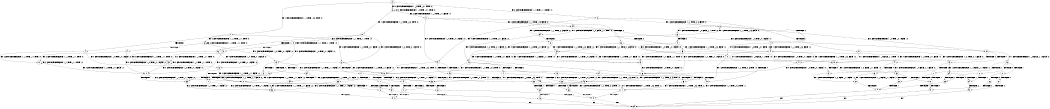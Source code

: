 digraph BCG {
size = "7, 10.5";
center = TRUE;
node [shape = circle];
0 [peripheries = 2];
0 -> 1 [label = "EX !1 !ATOMIC_EXCH_BRANCH (1, +1, TRUE, +0, 3, TRUE) !:0:"];
0 -> 2 [label = "EX !2 !ATOMIC_EXCH_BRANCH (1, +1, TRUE, +1, 1, FALSE) !:0:"];
0 -> 3 [label = "EX !0 !ATOMIC_EXCH_BRANCH (1, +0, TRUE, +0, 1, TRUE) !:0:"];
1 -> 4 [label = "TERMINATE !1"];
1 -> 5 [label = "EX !2 !ATOMIC_EXCH_BRANCH (1, +1, TRUE, +1, 1, TRUE) !:0:"];
1 -> 6 [label = "EX !0 !ATOMIC_EXCH_BRANCH (1, +0, TRUE, +0, 1, FALSE) !:0:"];
2 -> 7 [label = "TERMINATE !2"];
2 -> 8 [label = "EX !1 !ATOMIC_EXCH_BRANCH (1, +1, TRUE, +0, 3, FALSE) !:0:"];
2 -> 9 [label = "EX !0 !ATOMIC_EXCH_BRANCH (1, +0, TRUE, +0, 1, FALSE) !:0:"];
3 -> 10 [label = "EX !1 !ATOMIC_EXCH_BRANCH (1, +1, TRUE, +0, 3, TRUE) !:0:"];
3 -> 11 [label = "EX !2 !ATOMIC_EXCH_BRANCH (1, +1, TRUE, +1, 1, FALSE) !:0:"];
3 -> 3 [label = "EX !0 !ATOMIC_EXCH_BRANCH (1, +0, TRUE, +0, 1, TRUE) !:0:"];
4 -> 12 [label = "EX !2 !ATOMIC_EXCH_BRANCH (1, +1, TRUE, +1, 1, TRUE) !:0:"];
4 -> 13 [label = "EX !0 !ATOMIC_EXCH_BRANCH (1, +0, TRUE, +0, 1, FALSE) !:0:"];
5 -> 14 [label = "TERMINATE !1"];
5 -> 15 [label = "EX !0 !ATOMIC_EXCH_BRANCH (1, +0, TRUE, +0, 1, FALSE) !:0:"];
5 -> 5 [label = "EX !2 !ATOMIC_EXCH_BRANCH (1, +1, TRUE, +1, 1, TRUE) !:0:"];
6 -> 16 [label = "TERMINATE !1"];
6 -> 17 [label = "TERMINATE !0"];
6 -> 18 [label = "EX !2 !ATOMIC_EXCH_BRANCH (1, +1, TRUE, +1, 1, FALSE) !:0:"];
7 -> 19 [label = "EX !1 !ATOMIC_EXCH_BRANCH (1, +1, TRUE, +0, 3, FALSE) !:0:"];
7 -> 20 [label = "EX !0 !ATOMIC_EXCH_BRANCH (1, +0, TRUE, +0, 1, FALSE) !:0:"];
8 -> 21 [label = "TERMINATE !2"];
8 -> 22 [label = "EX !0 !ATOMIC_EXCH_BRANCH (1, +0, TRUE, +0, 1, FALSE) !:0:"];
8 -> 23 [label = "EX !1 !ATOMIC_EXCH_BRANCH (1, +0, FALSE, +1, 1, TRUE) !:0:"];
9 -> 24 [label = "TERMINATE !2"];
9 -> 25 [label = "TERMINATE !0"];
9 -> 18 [label = "EX !1 !ATOMIC_EXCH_BRANCH (1, +1, TRUE, +0, 3, TRUE) !:0:"];
10 -> 26 [label = "TERMINATE !1"];
10 -> 27 [label = "EX !2 !ATOMIC_EXCH_BRANCH (1, +1, TRUE, +1, 1, TRUE) !:0:"];
10 -> 6 [label = "EX !0 !ATOMIC_EXCH_BRANCH (1, +0, TRUE, +0, 1, FALSE) !:0:"];
11 -> 28 [label = "TERMINATE !2"];
11 -> 29 [label = "EX !1 !ATOMIC_EXCH_BRANCH (1, +1, TRUE, +0, 3, FALSE) !:0:"];
11 -> 9 [label = "EX !0 !ATOMIC_EXCH_BRANCH (1, +0, TRUE, +0, 1, FALSE) !:0:"];
12 -> 30 [label = "EX !0 !ATOMIC_EXCH_BRANCH (1, +0, TRUE, +0, 1, FALSE) !:0:"];
12 -> 12 [label = "EX !2 !ATOMIC_EXCH_BRANCH (1, +1, TRUE, +1, 1, TRUE) !:0:"];
13 -> 31 [label = "TERMINATE !0"];
13 -> 32 [label = "EX !2 !ATOMIC_EXCH_BRANCH (1, +1, TRUE, +1, 1, FALSE) !:0:"];
14 -> 30 [label = "EX !0 !ATOMIC_EXCH_BRANCH (1, +0, TRUE, +0, 1, FALSE) !:0:"];
14 -> 12 [label = "EX !2 !ATOMIC_EXCH_BRANCH (1, +1, TRUE, +1, 1, TRUE) !:0:"];
15 -> 33 [label = "TERMINATE !1"];
15 -> 34 [label = "TERMINATE !0"];
15 -> 18 [label = "EX !2 !ATOMIC_EXCH_BRANCH (1, +1, TRUE, +1, 1, FALSE) !:0:"];
16 -> 31 [label = "TERMINATE !0"];
16 -> 32 [label = "EX !2 !ATOMIC_EXCH_BRANCH (1, +1, TRUE, +1, 1, FALSE) !:0:"];
17 -> 35 [label = "TERMINATE !1"];
17 -> 36 [label = "EX !2 !ATOMIC_EXCH_BRANCH (1, +1, TRUE, +1, 1, FALSE) !:1:"];
18 -> 37 [label = "TERMINATE !1"];
18 -> 38 [label = "TERMINATE !2"];
18 -> 39 [label = "TERMINATE !0"];
19 -> 40 [label = "EX !0 !ATOMIC_EXCH_BRANCH (1, +0, TRUE, +0, 1, FALSE) !:0:"];
19 -> 41 [label = "EX !1 !ATOMIC_EXCH_BRANCH (1, +0, FALSE, +1, 1, TRUE) !:0:"];
20 -> 42 [label = "TERMINATE !0"];
20 -> 43 [label = "EX !1 !ATOMIC_EXCH_BRANCH (1, +1, TRUE, +0, 3, TRUE) !:0:"];
21 -> 40 [label = "EX !0 !ATOMIC_EXCH_BRANCH (1, +0, TRUE, +0, 1, FALSE) !:0:"];
21 -> 41 [label = "EX !1 !ATOMIC_EXCH_BRANCH (1, +0, FALSE, +1, 1, TRUE) !:0:"];
22 -> 44 [label = "TERMINATE !2"];
22 -> 45 [label = "TERMINATE !0"];
22 -> 46 [label = "EX !1 !ATOMIC_EXCH_BRANCH (1, +0, FALSE, +1, 1, FALSE) !:0:"];
23 -> 47 [label = "TERMINATE !2"];
23 -> 48 [label = "EX !0 !ATOMIC_EXCH_BRANCH (1, +0, TRUE, +0, 1, FALSE) !:0:"];
23 -> 8 [label = "EX !1 !ATOMIC_EXCH_BRANCH (1, +1, TRUE, +0, 3, FALSE) !:0:"];
24 -> 42 [label = "TERMINATE !0"];
24 -> 43 [label = "EX !1 !ATOMIC_EXCH_BRANCH (1, +1, TRUE, +0, 3, TRUE) !:0:"];
25 -> 49 [label = "TERMINATE !2"];
25 -> 36 [label = "EX !1 !ATOMIC_EXCH_BRANCH (1, +1, TRUE, +0, 3, TRUE) !:1:"];
26 -> 50 [label = "EX !2 !ATOMIC_EXCH_BRANCH (1, +1, TRUE, +1, 1, TRUE) !:0:"];
26 -> 13 [label = "EX !0 !ATOMIC_EXCH_BRANCH (1, +0, TRUE, +0, 1, FALSE) !:0:"];
27 -> 51 [label = "TERMINATE !1"];
27 -> 27 [label = "EX !2 !ATOMIC_EXCH_BRANCH (1, +1, TRUE, +1, 1, TRUE) !:0:"];
27 -> 15 [label = "EX !0 !ATOMIC_EXCH_BRANCH (1, +0, TRUE, +0, 1, FALSE) !:0:"];
28 -> 52 [label = "EX !1 !ATOMIC_EXCH_BRANCH (1, +1, TRUE, +0, 3, FALSE) !:0:"];
28 -> 20 [label = "EX !0 !ATOMIC_EXCH_BRANCH (1, +0, TRUE, +0, 1, FALSE) !:0:"];
29 -> 53 [label = "TERMINATE !2"];
29 -> 54 [label = "EX !1 !ATOMIC_EXCH_BRANCH (1, +0, FALSE, +1, 1, TRUE) !:0:"];
29 -> 22 [label = "EX !0 !ATOMIC_EXCH_BRANCH (1, +0, TRUE, +0, 1, FALSE) !:0:"];
30 -> 55 [label = "TERMINATE !0"];
30 -> 32 [label = "EX !2 !ATOMIC_EXCH_BRANCH (1, +1, TRUE, +1, 1, FALSE) !:0:"];
31 -> 56 [label = "EX !2 !ATOMIC_EXCH_BRANCH (1, +1, TRUE, +1, 1, FALSE) !:2:"];
32 -> 57 [label = "TERMINATE !2"];
32 -> 58 [label = "TERMINATE !0"];
33 -> 55 [label = "TERMINATE !0"];
33 -> 32 [label = "EX !2 !ATOMIC_EXCH_BRANCH (1, +1, TRUE, +1, 1, FALSE) !:0:"];
34 -> 59 [label = "TERMINATE !1"];
34 -> 36 [label = "EX !2 !ATOMIC_EXCH_BRANCH (1, +1, TRUE, +1, 1, FALSE) !:1:"];
35 -> 56 [label = "EX !2 !ATOMIC_EXCH_BRANCH (1, +1, TRUE, +1, 1, FALSE) !:2:"];
36 -> 60 [label = "TERMINATE !1"];
36 -> 61 [label = "TERMINATE !2"];
37 -> 57 [label = "TERMINATE !2"];
37 -> 58 [label = "TERMINATE !0"];
38 -> 62 [label = "TERMINATE !1"];
38 -> 63 [label = "TERMINATE !0"];
39 -> 60 [label = "TERMINATE !1"];
39 -> 61 [label = "TERMINATE !2"];
40 -> 64 [label = "TERMINATE !0"];
40 -> 65 [label = "EX !1 !ATOMIC_EXCH_BRANCH (1, +0, FALSE, +1, 1, FALSE) !:0:"];
41 -> 66 [label = "EX !0 !ATOMIC_EXCH_BRANCH (1, +0, TRUE, +0, 1, FALSE) !:0:"];
41 -> 19 [label = "EX !1 !ATOMIC_EXCH_BRANCH (1, +1, TRUE, +0, 3, FALSE) !:0:"];
42 -> 67 [label = "EX !1 !ATOMIC_EXCH_BRANCH (1, +1, TRUE, +0, 3, TRUE) !:1:"];
43 -> 62 [label = "TERMINATE !1"];
43 -> 63 [label = "TERMINATE !0"];
44 -> 64 [label = "TERMINATE !0"];
44 -> 65 [label = "EX !1 !ATOMIC_EXCH_BRANCH (1, +0, FALSE, +1, 1, FALSE) !:0:"];
45 -> 68 [label = "TERMINATE !2"];
45 -> 69 [label = "EX !1 !ATOMIC_EXCH_BRANCH (1, +0, FALSE, +1, 1, FALSE) !:1:"];
46 -> 70 [label = "TERMINATE !1"];
46 -> 71 [label = "TERMINATE !2"];
46 -> 72 [label = "TERMINATE !0"];
47 -> 66 [label = "EX !0 !ATOMIC_EXCH_BRANCH (1, +0, TRUE, +0, 1, FALSE) !:0:"];
47 -> 19 [label = "EX !1 !ATOMIC_EXCH_BRANCH (1, +1, TRUE, +0, 3, FALSE) !:0:"];
48 -> 73 [label = "TERMINATE !2"];
48 -> 74 [label = "TERMINATE !0"];
48 -> 18 [label = "EX !1 !ATOMIC_EXCH_BRANCH (1, +1, TRUE, +0, 3, TRUE) !:0:"];
49 -> 67 [label = "EX !1 !ATOMIC_EXCH_BRANCH (1, +1, TRUE, +0, 3, TRUE) !:1:"];
50 -> 50 [label = "EX !2 !ATOMIC_EXCH_BRANCH (1, +1, TRUE, +1, 1, TRUE) !:0:"];
50 -> 30 [label = "EX !0 !ATOMIC_EXCH_BRANCH (1, +0, TRUE, +0, 1, FALSE) !:0:"];
51 -> 50 [label = "EX !2 !ATOMIC_EXCH_BRANCH (1, +1, TRUE, +1, 1, TRUE) !:0:"];
51 -> 30 [label = "EX !0 !ATOMIC_EXCH_BRANCH (1, +0, TRUE, +0, 1, FALSE) !:0:"];
52 -> 75 [label = "EX !1 !ATOMIC_EXCH_BRANCH (1, +0, FALSE, +1, 1, TRUE) !:0:"];
52 -> 40 [label = "EX !0 !ATOMIC_EXCH_BRANCH (1, +0, TRUE, +0, 1, FALSE) !:0:"];
53 -> 75 [label = "EX !1 !ATOMIC_EXCH_BRANCH (1, +0, FALSE, +1, 1, TRUE) !:0:"];
53 -> 40 [label = "EX !0 !ATOMIC_EXCH_BRANCH (1, +0, TRUE, +0, 1, FALSE) !:0:"];
54 -> 76 [label = "TERMINATE !2"];
54 -> 29 [label = "EX !1 !ATOMIC_EXCH_BRANCH (1, +1, TRUE, +0, 3, FALSE) !:0:"];
54 -> 48 [label = "EX !0 !ATOMIC_EXCH_BRANCH (1, +0, TRUE, +0, 1, FALSE) !:0:"];
55 -> 56 [label = "EX !2 !ATOMIC_EXCH_BRANCH (1, +1, TRUE, +1, 1, FALSE) !:2:"];
56 -> 77 [label = "TERMINATE !2"];
57 -> 78 [label = "TERMINATE !0"];
58 -> 77 [label = "TERMINATE !2"];
59 -> 56 [label = "EX !2 !ATOMIC_EXCH_BRANCH (1, +1, TRUE, +1, 1, FALSE) !:2:"];
60 -> 77 [label = "TERMINATE !2"];
61 -> 79 [label = "TERMINATE !1"];
62 -> 78 [label = "TERMINATE !0"];
63 -> 79 [label = "TERMINATE !1"];
64 -> 80 [label = "EX !1 !ATOMIC_EXCH_BRANCH (1, +0, FALSE, +1, 1, FALSE) !:1:"];
65 -> 81 [label = "TERMINATE !1"];
65 -> 82 [label = "TERMINATE !0"];
66 -> 83 [label = "TERMINATE !0"];
66 -> 43 [label = "EX !1 !ATOMIC_EXCH_BRANCH (1, +1, TRUE, +0, 3, TRUE) !:0:"];
67 -> 79 [label = "TERMINATE !1"];
68 -> 80 [label = "EX !1 !ATOMIC_EXCH_BRANCH (1, +0, FALSE, +1, 1, FALSE) !:1:"];
69 -> 84 [label = "TERMINATE !1"];
69 -> 85 [label = "TERMINATE !2"];
70 -> 86 [label = "TERMINATE !2"];
70 -> 87 [label = "TERMINATE !0"];
71 -> 81 [label = "TERMINATE !1"];
71 -> 82 [label = "TERMINATE !0"];
72 -> 84 [label = "TERMINATE !1"];
72 -> 85 [label = "TERMINATE !2"];
73 -> 83 [label = "TERMINATE !0"];
73 -> 43 [label = "EX !1 !ATOMIC_EXCH_BRANCH (1, +1, TRUE, +0, 3, TRUE) !:0:"];
74 -> 88 [label = "TERMINATE !2"];
74 -> 36 [label = "EX !1 !ATOMIC_EXCH_BRANCH (1, +1, TRUE, +0, 3, TRUE) !:1:"];
75 -> 52 [label = "EX !1 !ATOMIC_EXCH_BRANCH (1, +1, TRUE, +0, 3, FALSE) !:0:"];
75 -> 66 [label = "EX !0 !ATOMIC_EXCH_BRANCH (1, +0, TRUE, +0, 1, FALSE) !:0:"];
76 -> 52 [label = "EX !1 !ATOMIC_EXCH_BRANCH (1, +1, TRUE, +0, 3, FALSE) !:0:"];
76 -> 66 [label = "EX !0 !ATOMIC_EXCH_BRANCH (1, +0, TRUE, +0, 1, FALSE) !:0:"];
77 -> 89 [label = "exit"];
78 -> 89 [label = "exit"];
79 -> 89 [label = "exit"];
80 -> 90 [label = "TERMINATE !1"];
81 -> 91 [label = "TERMINATE !0"];
82 -> 90 [label = "TERMINATE !1"];
83 -> 67 [label = "EX !1 !ATOMIC_EXCH_BRANCH (1, +1, TRUE, +0, 3, TRUE) !:1:"];
84 -> 92 [label = "TERMINATE !2"];
85 -> 90 [label = "TERMINATE !1"];
86 -> 91 [label = "TERMINATE !0"];
87 -> 92 [label = "TERMINATE !2"];
88 -> 67 [label = "EX !1 !ATOMIC_EXCH_BRANCH (1, +1, TRUE, +0, 3, TRUE) !:1:"];
90 -> 89 [label = "exit"];
91 -> 89 [label = "exit"];
92 -> 89 [label = "exit"];
}
